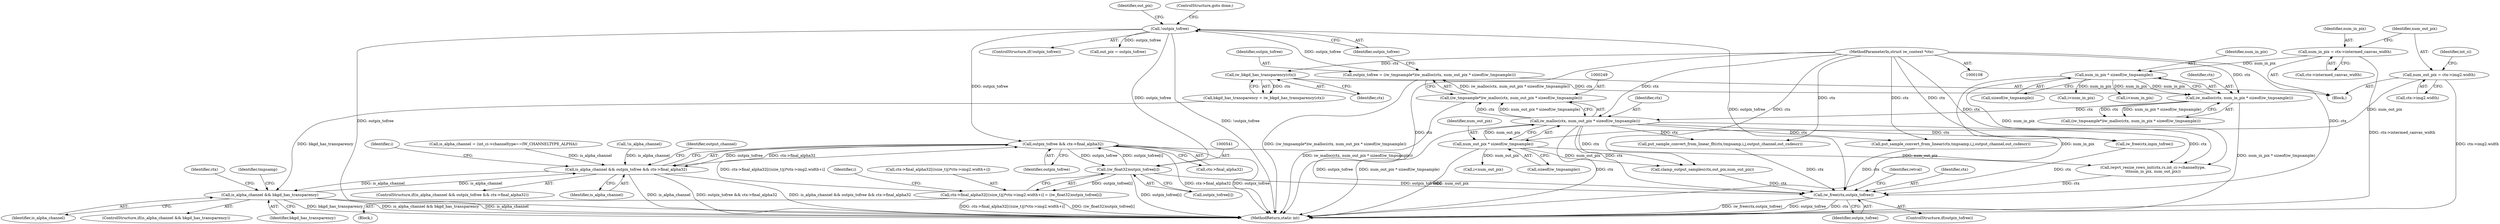 digraph "0_imageworsener_a4f247707f08e322f0b41e82c3e06e224240a654_0@API" {
"1000508" [label="(Call,outpix_tofree && ctx->final_alpha32)"];
"1000540" [label="(Call,(iw_float32)outpix_tofree[i])"];
"1000508" [label="(Call,outpix_tofree && ctx->final_alpha32)"];
"1000257" [label="(Call,!outpix_tofree)"];
"1000246" [label="(Call,outpix_tofree = (iw_tmpsample*)iw_malloc(ctx, num_out_pix * sizeof(iw_tmpsample)))"];
"1000248" [label="(Call,(iw_tmpsample*)iw_malloc(ctx, num_out_pix * sizeof(iw_tmpsample)))"];
"1000250" [label="(Call,iw_malloc(ctx, num_out_pix * sizeof(iw_tmpsample)))"];
"1000237" [label="(Call,iw_malloc(ctx, num_in_pix * sizeof(iw_tmpsample)))"];
"1000231" [label="(Call,iw_bkgd_has_transparency(ctx))"];
"1000109" [label="(MethodParameterIn,struct iw_context *ctx)"];
"1000239" [label="(Call,num_in_pix * sizeof(iw_tmpsample))"];
"1000168" [label="(Call,num_in_pix = ctx->intermed_canvas_width)"];
"1000252" [label="(Call,num_out_pix * sizeof(iw_tmpsample))"];
"1000173" [label="(Call,num_out_pix = ctx->img2.width)"];
"1000524" [label="(Call,ctx->final_alpha32[((size_t)j)*ctx->img2.width+i] = (iw_float32)outpix_tofree[i])"];
"1000506" [label="(Call,is_alpha_channel && outpix_tofree && ctx->final_alpha32)"];
"1000722" [label="(Call,is_alpha_channel && bkgd_has_transparency)"];
"1000847" [label="(Call,iw_free(ctx,outpix_tofree))"];
"1000849" [label="(Identifier,outpix_tofree)"];
"1000439" [label="(Call,i<num_in_pix)"];
"1000509" [label="(Identifier,outpix_tofree)"];
"1000845" [label="(ControlStructure,if(outpix_tofree))"];
"1000175" [label="(Call,ctx->img2.width)"];
"1000250" [label="(Call,iw_malloc(ctx, num_out_pix * sizeof(iw_tmpsample)))"];
"1000721" [label="(ControlStructure,if(is_alpha_channel && bkgd_has_transparency))"];
"1000842" [label="(Call,iw_free(ctx,inpix_tofree))"];
"1000247" [label="(Identifier,outpix_tofree)"];
"1000258" [label="(Identifier,outpix_tofree)"];
"1000739" [label="(Identifier,ctx)"];
"1000246" [label="(Call,outpix_tofree = (iw_tmpsample*)iw_malloc(ctx, num_out_pix * sizeof(iw_tmpsample)))"];
"1000257" [label="(Call,!outpix_tofree)"];
"1000232" [label="(Identifier,ctx)"];
"1000523" [label="(Block,)"];
"1000522" [label="(Identifier,i)"];
"1000540" [label="(Call,(iw_float32)outpix_tofree[i])"];
"1000256" [label="(ControlStructure,if(!outpix_tofree))"];
"1000252" [label="(Call,num_out_pix * sizeof(iw_tmpsample))"];
"1000222" [label="(Call,is_alpha_channel = (int_ci->channeltype==IW_CHANNELTYPE_ALPHA))"];
"1000727" [label="(Identifier,tmpsamp)"];
"1000248" [label="(Call,(iw_tmpsample*)iw_malloc(ctx, num_out_pix * sizeof(iw_tmpsample)))"];
"1000109" [label="(MethodParameterIn,struct iw_context *ctx)"];
"1000518" [label="(Call,i<num_out_pix)"];
"1000505" [label="(ControlStructure,if(is_alpha_channel && outpix_tofree && ctx->final_alpha32))"];
"1000851" [label="(Identifier,retval)"];
"1000251" [label="(Identifier,ctx)"];
"1000751" [label="(Call,put_sample_convert_from_linear(ctx,tmpsamp,i,j,output_channel,out_csdescr))"];
"1000406" [label="(Call,iwpvt_resize_rows_init(ctx,rs,int_ci->channeltype,\n\t\t\tnum_in_pix, num_out_pix))"];
"1000468" [label="(Call,i<num_in_pix)"];
"1000743" [label="(Call,put_sample_convert_from_linear_flt(ctx,tmpsamp,i,j,output_channel,out_csdescr))"];
"1000722" [label="(Call,is_alpha_channel && bkgd_has_transparency)"];
"1000542" [label="(Call,outpix_tofree[i])"];
"1000169" [label="(Identifier,num_in_pix)"];
"1000848" [label="(Identifier,ctx)"];
"1000501" [label="(Call,clamp_output_samples(ctx,out_pix,num_out_pix))"];
"1000237" [label="(Call,iw_malloc(ctx, num_in_pix * sizeof(iw_tmpsample)))"];
"1000229" [label="(Call,bkgd_has_transparency = iw_bkgd_has_transparency(ctx))"];
"1000240" [label="(Identifier,num_in_pix)"];
"1000724" [label="(Identifier,bkgd_has_transparency)"];
"1000508" [label="(Call,outpix_tofree && ctx->final_alpha32)"];
"1000506" [label="(Call,is_alpha_channel && outpix_tofree && ctx->final_alpha32)"];
"1000112" [label="(Block,)"];
"1000168" [label="(Call,num_in_pix = ctx->intermed_canvas_width)"];
"1000847" [label="(Call,iw_free(ctx,outpix_tofree))"];
"1000235" [label="(Call,(iw_tmpsample*)iw_malloc(ctx, num_in_pix * sizeof(iw_tmpsample)))"];
"1000852" [label="(MethodReturn,static int)"];
"1000241" [label="(Call,sizeof(iw_tmpsample))"];
"1000269" [label="(Call,!is_alpha_channel)"];
"1000253" [label="(Identifier,num_out_pix)"];
"1000723" [label="(Identifier,is_alpha_channel)"];
"1000238" [label="(Identifier,ctx)"];
"1000507" [label="(Identifier,is_alpha_channel)"];
"1000525" [label="(Call,ctx->final_alpha32[((size_t)j)*ctx->img2.width+i])"];
"1000547" [label="(Identifier,output_channel)"];
"1000510" [label="(Call,ctx->final_alpha32)"];
"1000170" [label="(Call,ctx->intermed_canvas_width)"];
"1000261" [label="(Identifier,out_pix)"];
"1000260" [label="(Call,out_pix = outpix_tofree)"];
"1000524" [label="(Call,ctx->final_alpha32[((size_t)j)*ctx->img2.width+i] = (iw_float32)outpix_tofree[i])"];
"1000231" [label="(Call,iw_bkgd_has_transparency(ctx))"];
"1000174" [label="(Identifier,num_out_pix)"];
"1000173" [label="(Call,num_out_pix = ctx->img2.width)"];
"1000516" [label="(Identifier,i)"];
"1000259" [label="(ControlStructure,goto done;)"];
"1000239" [label="(Call,num_in_pix * sizeof(iw_tmpsample))"];
"1000181" [label="(Identifier,int_ci)"];
"1000254" [label="(Call,sizeof(iw_tmpsample))"];
"1000508" -> "1000506"  [label="AST: "];
"1000508" -> "1000509"  [label="CFG: "];
"1000508" -> "1000510"  [label="CFG: "];
"1000509" -> "1000508"  [label="AST: "];
"1000510" -> "1000508"  [label="AST: "];
"1000506" -> "1000508"  [label="CFG: "];
"1000508" -> "1000852"  [label="DDG: outpix_tofree"];
"1000508" -> "1000852"  [label="DDG: ctx->final_alpha32"];
"1000508" -> "1000506"  [label="DDG: outpix_tofree"];
"1000508" -> "1000506"  [label="DDG: ctx->final_alpha32"];
"1000540" -> "1000508"  [label="DDG: outpix_tofree[i]"];
"1000257" -> "1000508"  [label="DDG: outpix_tofree"];
"1000524" -> "1000508"  [label="DDG: ctx->final_alpha32[((size_t)j)*ctx->img2.width+i]"];
"1000508" -> "1000540"  [label="DDG: outpix_tofree"];
"1000508" -> "1000847"  [label="DDG: outpix_tofree"];
"1000540" -> "1000524"  [label="AST: "];
"1000540" -> "1000542"  [label="CFG: "];
"1000541" -> "1000540"  [label="AST: "];
"1000542" -> "1000540"  [label="AST: "];
"1000524" -> "1000540"  [label="CFG: "];
"1000540" -> "1000852"  [label="DDG: outpix_tofree[i]"];
"1000540" -> "1000524"  [label="DDG: outpix_tofree[i]"];
"1000257" -> "1000540"  [label="DDG: outpix_tofree"];
"1000540" -> "1000847"  [label="DDG: outpix_tofree[i]"];
"1000257" -> "1000256"  [label="AST: "];
"1000257" -> "1000258"  [label="CFG: "];
"1000258" -> "1000257"  [label="AST: "];
"1000259" -> "1000257"  [label="CFG: "];
"1000261" -> "1000257"  [label="CFG: "];
"1000257" -> "1000852"  [label="DDG: outpix_tofree"];
"1000257" -> "1000852"  [label="DDG: !outpix_tofree"];
"1000246" -> "1000257"  [label="DDG: outpix_tofree"];
"1000257" -> "1000260"  [label="DDG: outpix_tofree"];
"1000257" -> "1000847"  [label="DDG: outpix_tofree"];
"1000246" -> "1000112"  [label="AST: "];
"1000246" -> "1000248"  [label="CFG: "];
"1000247" -> "1000246"  [label="AST: "];
"1000248" -> "1000246"  [label="AST: "];
"1000258" -> "1000246"  [label="CFG: "];
"1000246" -> "1000852"  [label="DDG: (iw_tmpsample*)iw_malloc(ctx, num_out_pix * sizeof(iw_tmpsample))"];
"1000248" -> "1000246"  [label="DDG: iw_malloc(ctx, num_out_pix * sizeof(iw_tmpsample))"];
"1000248" -> "1000250"  [label="CFG: "];
"1000249" -> "1000248"  [label="AST: "];
"1000250" -> "1000248"  [label="AST: "];
"1000248" -> "1000852"  [label="DDG: iw_malloc(ctx, num_out_pix * sizeof(iw_tmpsample))"];
"1000250" -> "1000248"  [label="DDG: ctx"];
"1000250" -> "1000248"  [label="DDG: num_out_pix * sizeof(iw_tmpsample)"];
"1000250" -> "1000252"  [label="CFG: "];
"1000251" -> "1000250"  [label="AST: "];
"1000252" -> "1000250"  [label="AST: "];
"1000250" -> "1000852"  [label="DDG: ctx"];
"1000250" -> "1000852"  [label="DDG: num_out_pix * sizeof(iw_tmpsample)"];
"1000237" -> "1000250"  [label="DDG: ctx"];
"1000109" -> "1000250"  [label="DDG: ctx"];
"1000252" -> "1000250"  [label="DDG: num_out_pix"];
"1000250" -> "1000406"  [label="DDG: ctx"];
"1000250" -> "1000501"  [label="DDG: ctx"];
"1000250" -> "1000743"  [label="DDG: ctx"];
"1000250" -> "1000751"  [label="DDG: ctx"];
"1000250" -> "1000842"  [label="DDG: ctx"];
"1000250" -> "1000847"  [label="DDG: ctx"];
"1000237" -> "1000235"  [label="AST: "];
"1000237" -> "1000239"  [label="CFG: "];
"1000238" -> "1000237"  [label="AST: "];
"1000239" -> "1000237"  [label="AST: "];
"1000235" -> "1000237"  [label="CFG: "];
"1000237" -> "1000852"  [label="DDG: num_in_pix * sizeof(iw_tmpsample)"];
"1000237" -> "1000235"  [label="DDG: ctx"];
"1000237" -> "1000235"  [label="DDG: num_in_pix * sizeof(iw_tmpsample)"];
"1000231" -> "1000237"  [label="DDG: ctx"];
"1000109" -> "1000237"  [label="DDG: ctx"];
"1000239" -> "1000237"  [label="DDG: num_in_pix"];
"1000231" -> "1000229"  [label="AST: "];
"1000231" -> "1000232"  [label="CFG: "];
"1000232" -> "1000231"  [label="AST: "];
"1000229" -> "1000231"  [label="CFG: "];
"1000231" -> "1000229"  [label="DDG: ctx"];
"1000109" -> "1000231"  [label="DDG: ctx"];
"1000109" -> "1000108"  [label="AST: "];
"1000109" -> "1000852"  [label="DDG: ctx"];
"1000109" -> "1000406"  [label="DDG: ctx"];
"1000109" -> "1000501"  [label="DDG: ctx"];
"1000109" -> "1000743"  [label="DDG: ctx"];
"1000109" -> "1000751"  [label="DDG: ctx"];
"1000109" -> "1000842"  [label="DDG: ctx"];
"1000109" -> "1000847"  [label="DDG: ctx"];
"1000239" -> "1000241"  [label="CFG: "];
"1000240" -> "1000239"  [label="AST: "];
"1000241" -> "1000239"  [label="AST: "];
"1000239" -> "1000852"  [label="DDG: num_in_pix"];
"1000168" -> "1000239"  [label="DDG: num_in_pix"];
"1000239" -> "1000406"  [label="DDG: num_in_pix"];
"1000239" -> "1000439"  [label="DDG: num_in_pix"];
"1000239" -> "1000468"  [label="DDG: num_in_pix"];
"1000168" -> "1000112"  [label="AST: "];
"1000168" -> "1000170"  [label="CFG: "];
"1000169" -> "1000168"  [label="AST: "];
"1000170" -> "1000168"  [label="AST: "];
"1000174" -> "1000168"  [label="CFG: "];
"1000168" -> "1000852"  [label="DDG: ctx->intermed_canvas_width"];
"1000252" -> "1000254"  [label="CFG: "];
"1000253" -> "1000252"  [label="AST: "];
"1000254" -> "1000252"  [label="AST: "];
"1000252" -> "1000852"  [label="DDG: num_out_pix"];
"1000173" -> "1000252"  [label="DDG: num_out_pix"];
"1000252" -> "1000406"  [label="DDG: num_out_pix"];
"1000252" -> "1000501"  [label="DDG: num_out_pix"];
"1000252" -> "1000518"  [label="DDG: num_out_pix"];
"1000173" -> "1000112"  [label="AST: "];
"1000173" -> "1000175"  [label="CFG: "];
"1000174" -> "1000173"  [label="AST: "];
"1000175" -> "1000173"  [label="AST: "];
"1000181" -> "1000173"  [label="CFG: "];
"1000173" -> "1000852"  [label="DDG: ctx->img2.width"];
"1000524" -> "1000523"  [label="AST: "];
"1000525" -> "1000524"  [label="AST: "];
"1000522" -> "1000524"  [label="CFG: "];
"1000524" -> "1000852"  [label="DDG: (iw_float32)outpix_tofree[i]"];
"1000524" -> "1000852"  [label="DDG: ctx->final_alpha32[((size_t)j)*ctx->img2.width+i]"];
"1000506" -> "1000505"  [label="AST: "];
"1000506" -> "1000507"  [label="CFG: "];
"1000507" -> "1000506"  [label="AST: "];
"1000516" -> "1000506"  [label="CFG: "];
"1000547" -> "1000506"  [label="CFG: "];
"1000506" -> "1000852"  [label="DDG: is_alpha_channel && outpix_tofree && ctx->final_alpha32"];
"1000506" -> "1000852"  [label="DDG: is_alpha_channel"];
"1000506" -> "1000852"  [label="DDG: outpix_tofree && ctx->final_alpha32"];
"1000222" -> "1000506"  [label="DDG: is_alpha_channel"];
"1000269" -> "1000506"  [label="DDG: is_alpha_channel"];
"1000722" -> "1000506"  [label="DDG: is_alpha_channel"];
"1000506" -> "1000722"  [label="DDG: is_alpha_channel"];
"1000722" -> "1000721"  [label="AST: "];
"1000722" -> "1000723"  [label="CFG: "];
"1000722" -> "1000724"  [label="CFG: "];
"1000723" -> "1000722"  [label="AST: "];
"1000724" -> "1000722"  [label="AST: "];
"1000727" -> "1000722"  [label="CFG: "];
"1000739" -> "1000722"  [label="CFG: "];
"1000722" -> "1000852"  [label="DDG: bkgd_has_transparency"];
"1000722" -> "1000852"  [label="DDG: is_alpha_channel && bkgd_has_transparency"];
"1000722" -> "1000852"  [label="DDG: is_alpha_channel"];
"1000229" -> "1000722"  [label="DDG: bkgd_has_transparency"];
"1000847" -> "1000845"  [label="AST: "];
"1000847" -> "1000849"  [label="CFG: "];
"1000848" -> "1000847"  [label="AST: "];
"1000849" -> "1000847"  [label="AST: "];
"1000851" -> "1000847"  [label="CFG: "];
"1000847" -> "1000852"  [label="DDG: outpix_tofree"];
"1000847" -> "1000852"  [label="DDG: ctx"];
"1000847" -> "1000852"  [label="DDG: iw_free(ctx,outpix_tofree)"];
"1000743" -> "1000847"  [label="DDG: ctx"];
"1000406" -> "1000847"  [label="DDG: ctx"];
"1000501" -> "1000847"  [label="DDG: ctx"];
"1000751" -> "1000847"  [label="DDG: ctx"];
"1000842" -> "1000847"  [label="DDG: ctx"];
}
